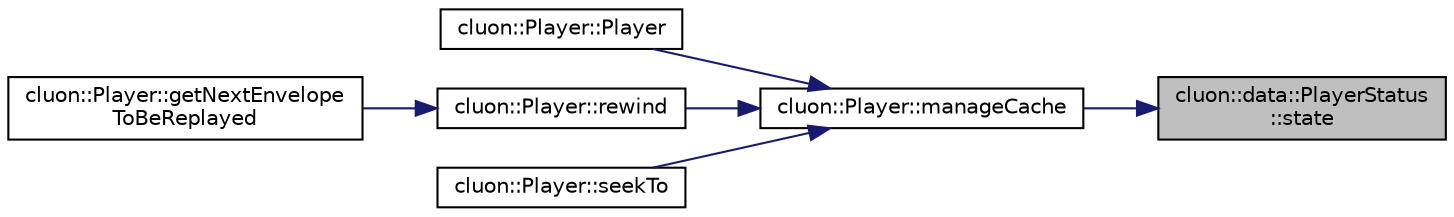 digraph "cluon::data::PlayerStatus::state"
{
 // LATEX_PDF_SIZE
  edge [fontname="Helvetica",fontsize="10",labelfontname="Helvetica",labelfontsize="10"];
  node [fontname="Helvetica",fontsize="10",shape=record];
  rankdir="RL";
  Node1 [label="cluon::data::PlayerStatus\l::state",height=0.2,width=0.4,color="black", fillcolor="grey75", style="filled", fontcolor="black",tooltip=" "];
  Node1 -> Node2 [dir="back",color="midnightblue",fontsize="10",style="solid"];
  Node2 [label="cluon::Player::manageCache",height=0.2,width=0.4,color="black", fillcolor="white", style="filled",URL="$classcluon_1_1Player.html#ac3ebe3e6290f4f0b46708f008a1e65a3",tooltip=" "];
  Node2 -> Node3 [dir="back",color="midnightblue",fontsize="10",style="solid"];
  Node3 [label="cluon::Player::Player",height=0.2,width=0.4,color="black", fillcolor="white", style="filled",URL="$classcluon_1_1Player.html#a8d1bdbed62ad11eedc1962ea136def69",tooltip=" "];
  Node2 -> Node4 [dir="back",color="midnightblue",fontsize="10",style="solid"];
  Node4 [label="cluon::Player::rewind",height=0.2,width=0.4,color="black", fillcolor="white", style="filled",URL="$classcluon_1_1Player.html#ad90a5653fa321958ecd740e7cff06cfa",tooltip=" "];
  Node4 -> Node5 [dir="back",color="midnightblue",fontsize="10",style="solid"];
  Node5 [label="cluon::Player::getNextEnvelope\lToBeReplayed",height=0.2,width=0.4,color="black", fillcolor="white", style="filled",URL="$classcluon_1_1Player.html#ad67d2152a3febb6ca11b23e116756dd3",tooltip=" "];
  Node2 -> Node6 [dir="back",color="midnightblue",fontsize="10",style="solid"];
  Node6 [label="cluon::Player::seekTo",height=0.2,width=0.4,color="black", fillcolor="white", style="filled",URL="$classcluon_1_1Player.html#af69486732eff5488498259b394c47ef4",tooltip=" "];
}
